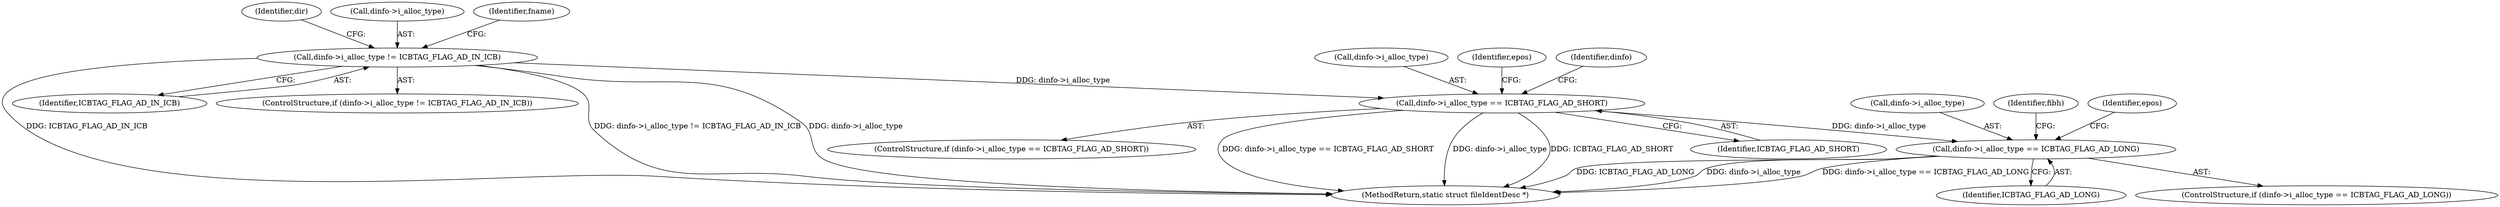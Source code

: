digraph "0_linux_0e5cc9a40ada6046e6bc3bdfcd0c0d7e4b706b14_0@pointer" {
"1000258" [label="(Call,dinfo->i_alloc_type == ICBTAG_FLAG_AD_LONG)"];
"1000245" [label="(Call,dinfo->i_alloc_type == ICBTAG_FLAG_AD_SHORT)"];
"1000194" [label="(Call,dinfo->i_alloc_type != ICBTAG_FLAG_AD_IN_ICB)"];
"1000511" [label="(MethodReturn,static struct fileIdentDesc *)"];
"1000246" [label="(Call,dinfo->i_alloc_type)"];
"1000262" [label="(Identifier,ICBTAG_FLAG_AD_LONG)"];
"1000194" [label="(Call,dinfo->i_alloc_type != ICBTAG_FLAG_AD_IN_ICB)"];
"1000259" [label="(Call,dinfo->i_alloc_type)"];
"1000198" [label="(Identifier,ICBTAG_FLAG_AD_IN_ICB)"];
"1000193" [label="(ControlStructure,if (dinfo->i_alloc_type != ICBTAG_FLAG_AD_IN_ICB))"];
"1000258" [label="(Call,dinfo->i_alloc_type == ICBTAG_FLAG_AD_LONG)"];
"1000203" [label="(Identifier,dir)"];
"1000252" [label="(Identifier,epos)"];
"1000249" [label="(Identifier,ICBTAG_FLAG_AD_SHORT)"];
"1000244" [label="(ControlStructure,if (dinfo->i_alloc_type == ICBTAG_FLAG_AD_SHORT))"];
"1000245" [label="(Call,dinfo->i_alloc_type == ICBTAG_FLAG_AD_SHORT)"];
"1000260" [label="(Identifier,dinfo)"];
"1000195" [label="(Call,dinfo->i_alloc_type)"];
"1000275" [label="(Identifier,fibh)"];
"1000265" [label="(Identifier,epos)"];
"1000293" [label="(Identifier,fname)"];
"1000257" [label="(ControlStructure,if (dinfo->i_alloc_type == ICBTAG_FLAG_AD_LONG))"];
"1000258" -> "1000257"  [label="AST: "];
"1000258" -> "1000262"  [label="CFG: "];
"1000259" -> "1000258"  [label="AST: "];
"1000262" -> "1000258"  [label="AST: "];
"1000265" -> "1000258"  [label="CFG: "];
"1000275" -> "1000258"  [label="CFG: "];
"1000258" -> "1000511"  [label="DDG: ICBTAG_FLAG_AD_LONG"];
"1000258" -> "1000511"  [label="DDG: dinfo->i_alloc_type"];
"1000258" -> "1000511"  [label="DDG: dinfo->i_alloc_type == ICBTAG_FLAG_AD_LONG"];
"1000245" -> "1000258"  [label="DDG: dinfo->i_alloc_type"];
"1000245" -> "1000244"  [label="AST: "];
"1000245" -> "1000249"  [label="CFG: "];
"1000246" -> "1000245"  [label="AST: "];
"1000249" -> "1000245"  [label="AST: "];
"1000252" -> "1000245"  [label="CFG: "];
"1000260" -> "1000245"  [label="CFG: "];
"1000245" -> "1000511"  [label="DDG: dinfo->i_alloc_type == ICBTAG_FLAG_AD_SHORT"];
"1000245" -> "1000511"  [label="DDG: dinfo->i_alloc_type"];
"1000245" -> "1000511"  [label="DDG: ICBTAG_FLAG_AD_SHORT"];
"1000194" -> "1000245"  [label="DDG: dinfo->i_alloc_type"];
"1000194" -> "1000193"  [label="AST: "];
"1000194" -> "1000198"  [label="CFG: "];
"1000195" -> "1000194"  [label="AST: "];
"1000198" -> "1000194"  [label="AST: "];
"1000203" -> "1000194"  [label="CFG: "];
"1000293" -> "1000194"  [label="CFG: "];
"1000194" -> "1000511"  [label="DDG: dinfo->i_alloc_type != ICBTAG_FLAG_AD_IN_ICB"];
"1000194" -> "1000511"  [label="DDG: dinfo->i_alloc_type"];
"1000194" -> "1000511"  [label="DDG: ICBTAG_FLAG_AD_IN_ICB"];
}
